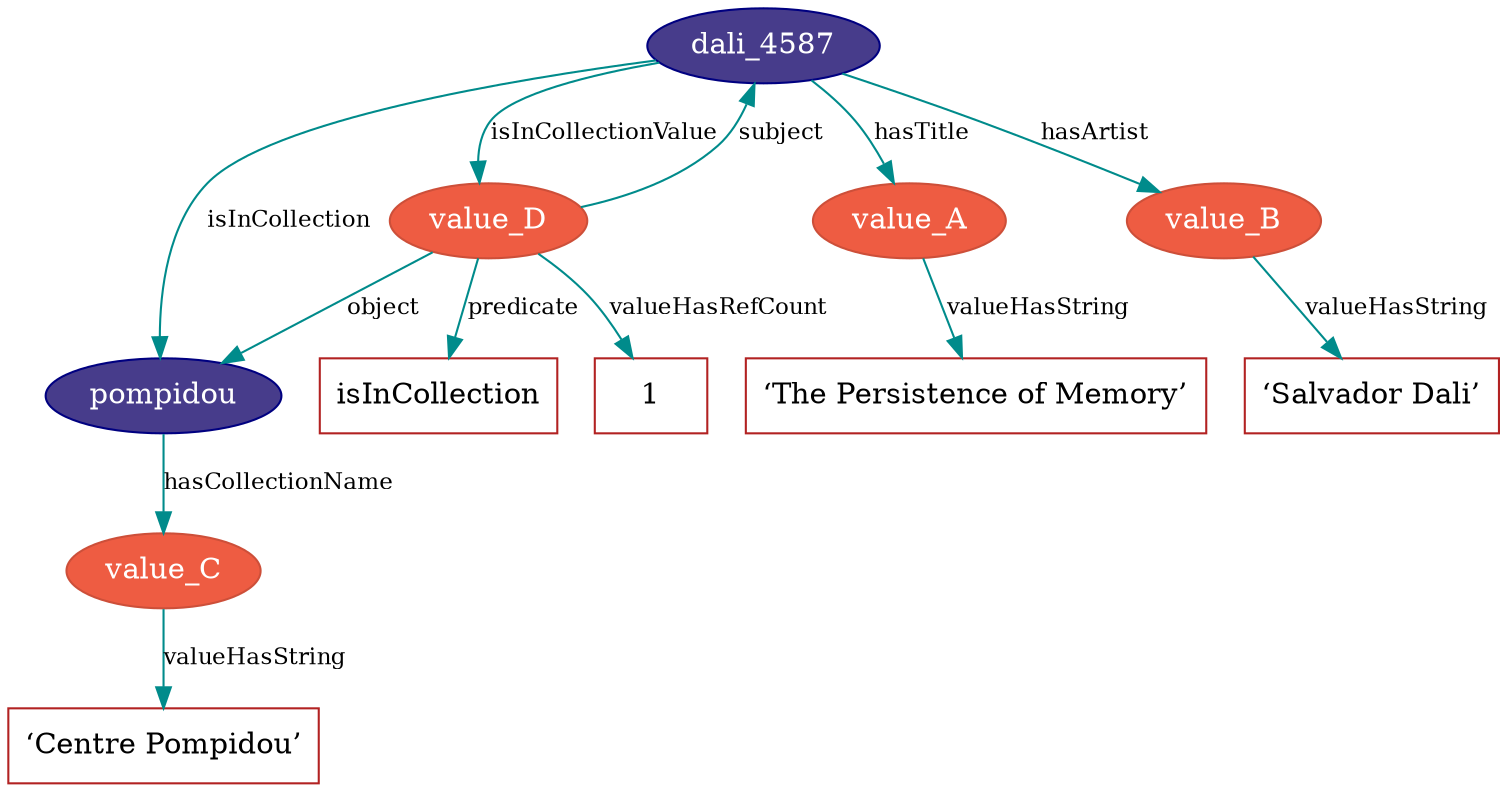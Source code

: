 digraph {
   {
       // Resources
       node [style = filled, fontcolor = white, color = navy, fillcolor = slateblue4]

       work [label = "dali_4587"]
       collection [label = "pompidou"]
   }

   {
       // Values
       node [style = filled, fontcolor = white, color = tomato3, fillcolor = tomato2]

       title [label = "value_A"]
       artistName [label = "value_B"]
       collectionName [label = "value_C"]
       linkValue [label = "value_D"]
   }

   {
       // Literals
       node [shape = box, color = firebrick]

       titleStr [label = "‘The Persistence of Memory’"]
       artistNameStr [label = "‘Salvador Dali’"]
       isInCollection [label = "isInCollection"]
       refCount [label = "1"]
       collectionNameStr [label = "‘Centre Pompidou’"]
   }

   edge [fontsize = 11, color = cyan4]

   work -> title [label = "hasTitle"]
   work -> artistName [label = "hasArtist"]
   work -> collection [label = "isInCollection"]
   work -> linkValue [label = "isInCollectionValue"]

   collection -> collectionName [label = "hasCollectionName"]

   title -> titleStr [label = "valueHasString"]
   artistName -> artistNameStr [label = "valueHasString"]
   collectionName -> collectionNameStr [label = "valueHasString"]
   linkValue -> refCount [label = "valueHasRefCount"]
   linkValue -> work [label = "subject"]
   linkValue -> isInCollection [label = "predicate"]
   linkValue -> collection [label = "object"]
}